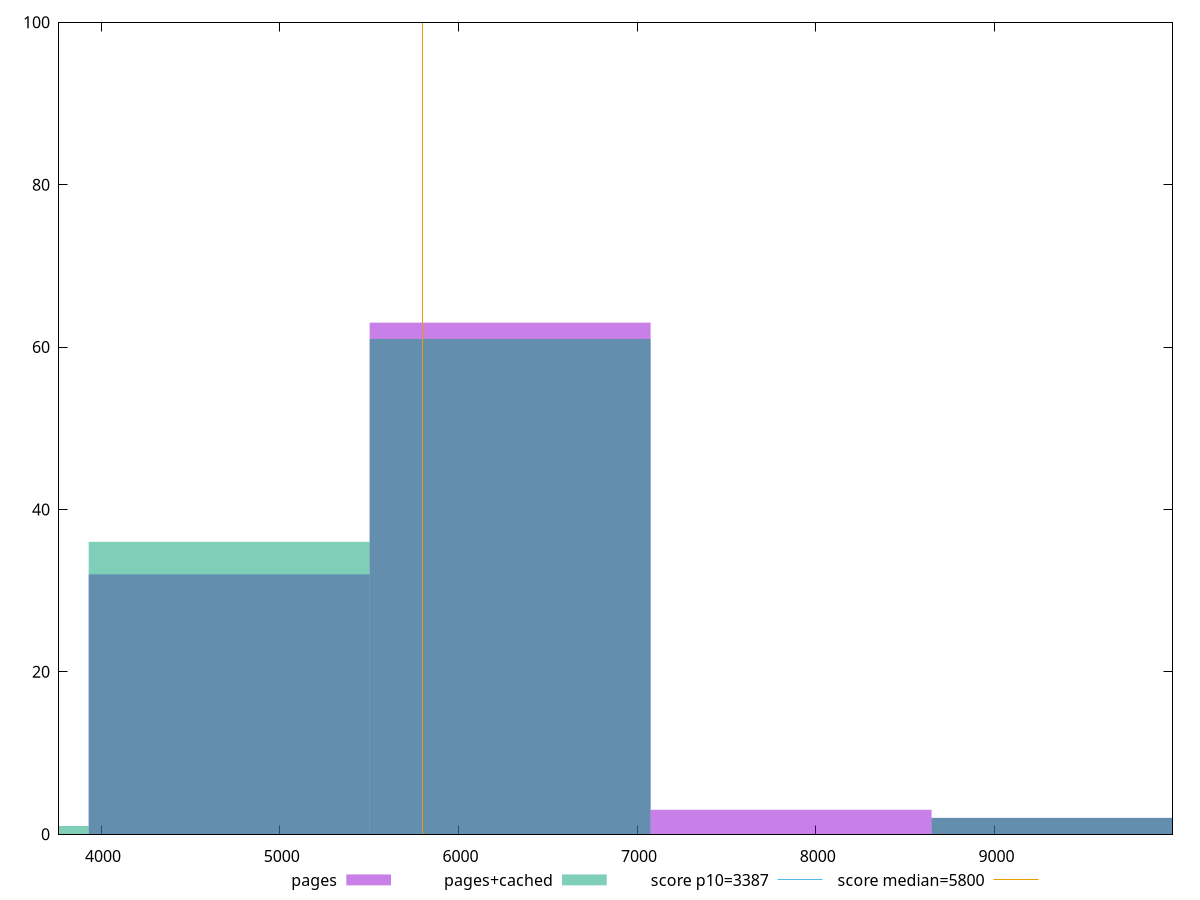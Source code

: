 reset

$pages <<EOF
9434.070081097263 2
6289.380054064843 63
4717.0350405486315 32
7861.725067581054 3
EOF

$pagesCached <<EOF
9434.070081097263 2
4717.0350405486315 36
6289.380054064843 61
3144.6900270324213 1
EOF

set key outside below
set boxwidth 1572.3450135162107
set xrange [3764.706040252583:9996.44489854556]
set yrange [0:100]
set trange [0:100]
set style fill transparent solid 0.5 noborder

set parametric
set terminal svg size 640, 500 enhanced background rgb 'white'
set output "report_00019_2021-02-10T18-14-37.922Z//speed-index/comparison/histogram/0_vs_1.svg"

plot $pages title "pages" with boxes, \
     $pagesCached title "pages+cached" with boxes, \
     3387,t title "score p10=3387", \
     5800,t title "score median=5800"

reset
